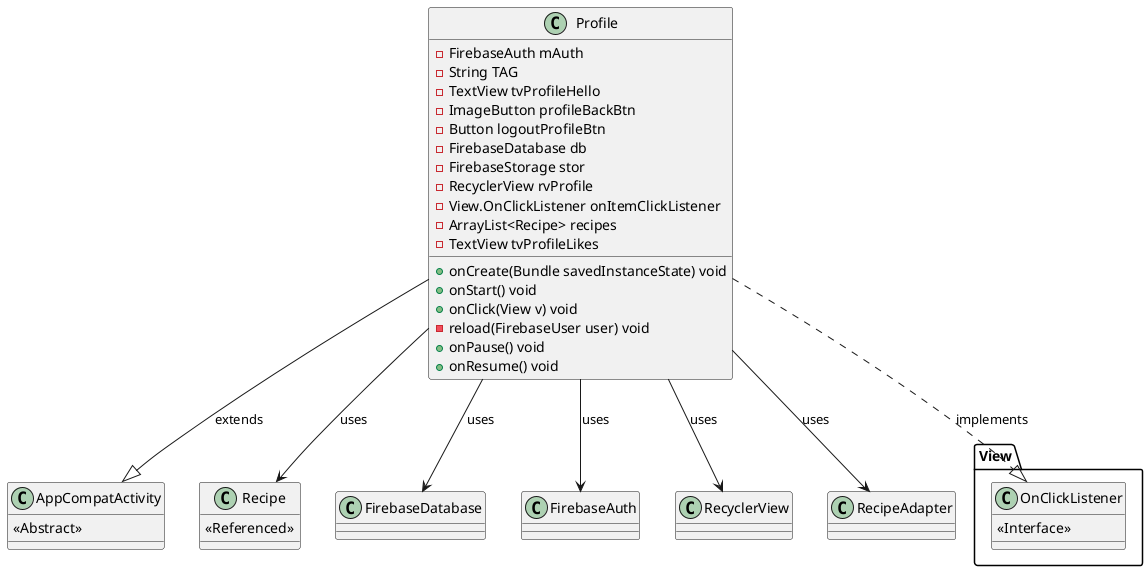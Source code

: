@startuml

class Profile {
        -FirebaseAuth mAuth
        -String TAG
        -TextView tvProfileHello
        -ImageButton profileBackBtn
        -Button logoutProfileBtn
        -FirebaseDatabase db
        -FirebaseStorage stor
        -RecyclerView rvProfile
        -View.OnClickListener onItemClickListener
        -ArrayList<Recipe> recipes
        -TextView tvProfileLikes
        
        +onCreate(Bundle savedInstanceState) void
        +onStart() void
        +onClick(View v) void
        -reload(FirebaseUser user) void
        +onPause() void
        +onResume() void
    }
    
    class AppCompatActivity {
        <<Abstract>>
    }
    
    class View.OnClickListener {
        <<Interface>>
    }

    class Recipe {
        <<Referenced>>
    }
    
    Profile --|> AppCompatActivity : extends
    Profile ..|> View.OnClickListener : implements
    
    Profile --> FirebaseDatabase : uses
    Profile --> FirebaseAuth : uses
    Profile --> RecyclerView : uses
    Profile --> RecipeAdapter : uses
    Profile --> Recipe : uses

@enduml
